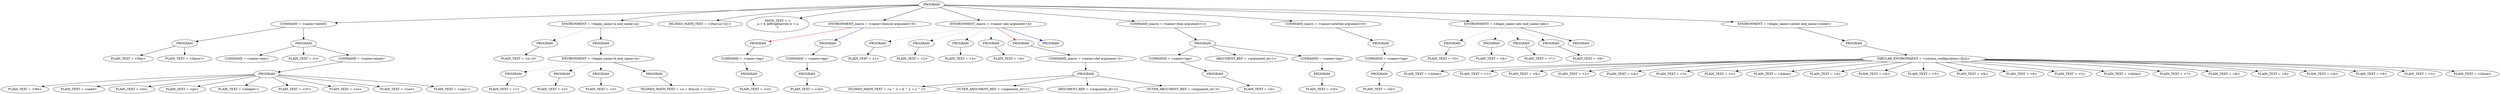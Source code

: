 digraph d {
  node_0 [label="PROGRAM"];
  node_1 [label="COMMAND = <name=textbf>"];
  node_2 [label="PROGRAM"];
  node_3 [label="PLAIN_TEXT = <Hey>"];
  node_2 -> node_3;
  node_4 [label="PLAIN_TEXT = <there!>"];
  node_2 -> node_4;
  node_1 -> node_2;
  node_5 [label="PROGRAM"];
  node_6 [label="COMMAND = <name=text>"];
  node_5 -> node_6;
  node_7 [label="PLAIN_TEXT = <\\>"];
  node_5 -> node_7;
  node_8 [label="COMMAND = <name=emph>"];
  node_9 [label="PROGRAM"];
  node_10 [label="PLAIN_TEXT = <We>"];
  node_9 -> node_10;
  node_11 [label="PLAIN_TEXT = <need>"];
  node_9 -> node_11;
  node_12 [label="PLAIN_TEXT = <to>"];
  node_9 -> node_12;
  node_13 [label="PLAIN_TEXT = <go>"];
  node_9 -> node_13;
  node_14 [label="PLAIN_TEXT = <deeper!>"];
  node_9 -> node_14;
  node_15 [label="PLAIN_TEXT = <Or>"];
  node_9 -> node_15;
  node_16 [label="PLAIN_TEXT = <so>"];
  node_9 -> node_16;
  node_17 [label="PLAIN_TEXT = <Leo>"];
  node_9 -> node_17;
  node_18 [label="PLAIN_TEXT = <says.>"];
  node_9 -> node_18;
  node_8 -> node_9;
  node_5 -> node_8;
  node_1 -> node_5;
  node_0 -> node_1;
  node_19 [label="ENVIRONMENT = <begin_name=a end_name=a>"];
  node_20 [label="PROGRAM"];
  node_21 [label="PLAIN_TEXT = <x=3>"];
  node_20 -> node_21;
  node_19 -> node_20 [style=dotted];
  node_22 [label="PROGRAM"];
  node_23 [label="ENVIRONMENT = <begin_name=b end_name=b>"];
  node_24 [label="PROGRAM"];
  node_25 [label="PLAIN_TEXT = <1>"];
  node_24 -> node_25;
  node_23 -> node_24 [style=dotted];
  node_26 [label="PROGRAM"];
  node_27 [label="PLAIN_TEXT = <2>"];
  node_26 -> node_27;
  node_23 -> node_26 [style=dotted];
  node_28 [label="PROGRAM"];
  node_29 [label="PLAIN_TEXT = <3>"];
  node_28 -> node_29;
  node_23 -> node_28 [style=dotted];
  node_30 [label="PROGRAM"];
  node_31 [label="INLINED_MATH_TEXT = <a = \\frac{b + c}{d}>"];
  node_30 -> node_31;
  node_23 -> node_30;
  node_22 -> node_23;
  node_19 -> node_22;
  node_0 -> node_19;
  node_32 [label="INLINED_MATH_TEXT = <\\frac{a}{b}>"];
  node_0 -> node_32;
  node_33 [label="MATH_TEXT = <
a = b \\leftrightarrow b = a
>"];
  node_0 -> node_33;
  node_34 [label="ENVIRONMENT_macro = <name=itemize argument=0>"];
  node_35 [label="PROGRAM"];
  node_36 [label="COMMAND = <name=tag>"];
  node_37 [label="PROGRAM"];
  node_38 [label="PLAIN_TEXT = <ul>"];
  node_37 -> node_38;
  node_36 -> node_37;
  node_35 -> node_36;
  node_34 -> node_35 [color=red];
  node_39 [label="PROGRAM"];
  node_40 [label="COMMAND = <name=tag>"];
  node_41 [label="PROGRAM"];
  node_42 [label="PLAIN_TEXT = </ul>"];
  node_41 -> node_42;
  node_40 -> node_41;
  node_39 -> node_40;
  node_34 -> node_39 [color=blue];
  node_0 -> node_34;
  node_43 [label="ENVIRONMENT_macro = <name=abc argument=4>"];
  node_44 [label="PROGRAM"];
  node_45 [label="PLAIN_TEXT = <1>"];
  node_44 -> node_45;
  node_43 -> node_44 [style=dotted];
  node_46 [label="PROGRAM"];
  node_47 [label="PLAIN_TEXT = <2>"];
  node_46 -> node_47;
  node_43 -> node_46 [style=dotted];
  node_48 [label="PROGRAM"];
  node_49 [label="PLAIN_TEXT = <3>"];
  node_48 -> node_49;
  node_43 -> node_48 [style=dotted];
  node_50 [label="PROGRAM"];
  node_51 [label="PLAIN_TEXT = <4>"];
  node_50 -> node_51;
  node_43 -> node_50 [style=dotted];
  node_52 [label="PROGRAM"];
  node_53 [label="COMMAND_macro = <name=def argument=2>"];
  node_54 [label="PROGRAM"];
  node_55 [label="INLINED_MATH_TEXT = <a ^ 2 + b ^ 2 = c ^ 2>"];
  node_54 -> node_55;
  node_56 [label="OUTER_ARGUMENT_REF = <argument_id=1>"];
  node_54 -> node_56;
  node_57 [label="ARGUMENT_REF = <argument_id=2>"];
  node_54 -> node_57;
  node_58 [label="OUTER_ARGUMENT_REF = <argument_id=3>"];
  node_54 -> node_58;
  node_53 -> node_54;
  node_52 -> node_53;
  node_43 -> node_52 [color=red];
  node_59 [label="PROGRAM"];
  node_43 -> node_59 [color=blue];
  node_0 -> node_43;
  node_60 [label="COMMAND_macro = <name=item argument=1>"];
  node_61 [label="PROGRAM"];
  node_62 [label="COMMAND = <name=tag>"];
  node_63 [label="PROGRAM"];
  node_64 [label="PLAIN_TEXT = <li>"];
  node_63 -> node_64;
  node_62 -> node_63;
  node_61 -> node_62;
  node_65 [label="ARGUMENT_REF = <argument_id=1>"];
  node_61 -> node_65;
  node_66 [label="COMMAND = <name=tag>"];
  node_67 [label="PROGRAM"];
  node_68 [label="PLAIN_TEXT = </li>"];
  node_67 -> node_68;
  node_66 -> node_67;
  node_61 -> node_66;
  node_60 -> node_61;
  node_0 -> node_60;
  node_69 [label="COMMAND_macro = <name=newline argument=0>"];
  node_70 [label="PROGRAM"];
  node_71 [label="COMMAND = <name=tag>"];
  node_72 [label="PROGRAM"];
  node_73 [label="PLAIN_TEXT = <br>"];
  node_72 -> node_73;
  node_71 -> node_72;
  node_70 -> node_71;
  node_69 -> node_70;
  node_0 -> node_69;
  node_74 [label="ENVIRONMENT = <begin_name=abc end_name=abc>"];
  node_75 [label="PROGRAM"];
  node_76 [label="PLAIN_TEXT = <5>"];
  node_75 -> node_76;
  node_74 -> node_75 [style=dotted];
  node_77 [label="PROGRAM"];
  node_78 [label="PLAIN_TEXT = <6>"];
  node_77 -> node_78;
  node_74 -> node_77 [style=dotted];
  node_79 [label="PROGRAM"];
  node_80 [label="PLAIN_TEXT = <7>"];
  node_79 -> node_80;
  node_74 -> node_79 [style=dotted];
  node_81 [label="PROGRAM"];
  node_82 [label="PLAIN_TEXT = <8>"];
  node_81 -> node_82;
  node_74 -> node_81 [style=dotted];
  node_83 [label="PROGRAM"];
  node_74 -> node_83;
  node_0 -> node_74;
  node_84 [label="ENVIRONMENT = <begin_name=center end_name=center>"];
  node_85 [label="PROGRAM"];
  node_86 [label="TABULAR_ENVIRONMENT = <column_configuration=|l|c|r>"];
  node_87 [label="PLAIN_TEXT = <\\hline>"];
  node_86 -> node_87;
  node_88 [label="PLAIN_TEXT = <1>"];
  node_86 -> node_88;
  node_89 [label="PLAIN_TEXT = <&>"];
  node_86 -> node_89;
  node_90 [label="PLAIN_TEXT = <2>"];
  node_86 -> node_90;
  node_91 [label="PLAIN_TEXT = <&>"];
  node_86 -> node_91;
  node_92 [label="PLAIN_TEXT = <3>"];
  node_86 -> node_92;
  node_93 [label="PLAIN_TEXT = <\\\\>"];
  node_86 -> node_93;
  node_94 [label="PLAIN_TEXT = <\\hline>"];
  node_86 -> node_94;
  node_95 [label="PLAIN_TEXT = <4>"];
  node_86 -> node_95;
  node_96 [label="PLAIN_TEXT = <&>"];
  node_86 -> node_96;
  node_97 [label="PLAIN_TEXT = <5>"];
  node_86 -> node_97;
  node_98 [label="PLAIN_TEXT = <&>"];
  node_86 -> node_98;
  node_99 [label="PLAIN_TEXT = <6>"];
  node_86 -> node_99;
  node_100 [label="PLAIN_TEXT = <\\\\>"];
  node_86 -> node_100;
  node_101 [label="PLAIN_TEXT = <\\hline>"];
  node_86 -> node_101;
  node_102 [label="PLAIN_TEXT = <7>"];
  node_86 -> node_102;
  node_103 [label="PLAIN_TEXT = <&>"];
  node_86 -> node_103;
  node_104 [label="PLAIN_TEXT = <8>"];
  node_86 -> node_104;
  node_105 [label="PLAIN_TEXT = <&>"];
  node_86 -> node_105;
  node_106 [label="PLAIN_TEXT = <9>"];
  node_86 -> node_106;
  node_107 [label="PLAIN_TEXT = <\\\\>"];
  node_86 -> node_107;
  node_108 [label="PLAIN_TEXT = <\\hline>"];
  node_86 -> node_108;
  node_85 -> node_86;
  node_84 -> node_85;
  node_0 -> node_84;
}
